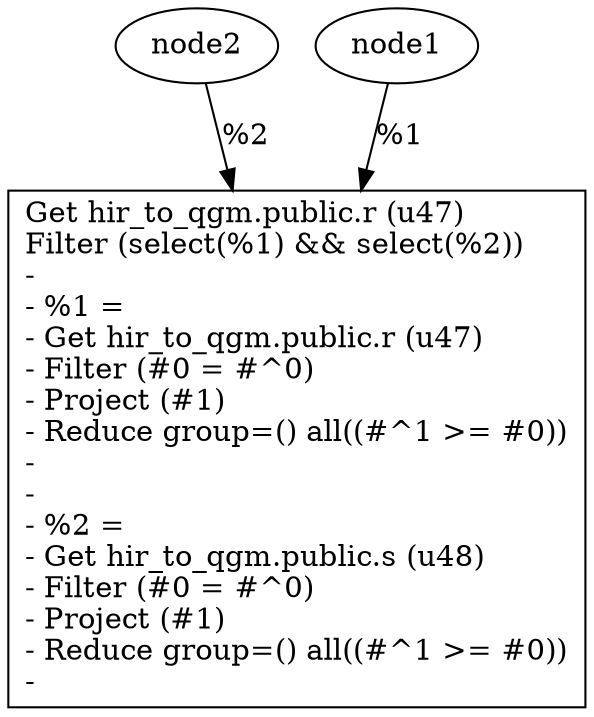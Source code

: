 digraph G {
    node0 [shape = record, label="Get hir_to_qgm.public.r (u47)\lFilter (select(%1) && select(%2))\l-\l- %1 =\l- Get hir_to_qgm.public.r (u47)\l- Filter (#0 = #^0)\l- Project (#1)\l- Reduce group=() all((#^1 \>= #0))\l-\l-\l- %2 =\l- Get hir_to_qgm.public.s (u48)\l- Filter (#0 = #^0)\l- Project (#1)\l- Reduce group=() all((#^1 \>= #0))\l-\l"]
    node2 -> node0 [label = "%2\l"]
    node1 -> node0 [label = "%1\l"]
}

